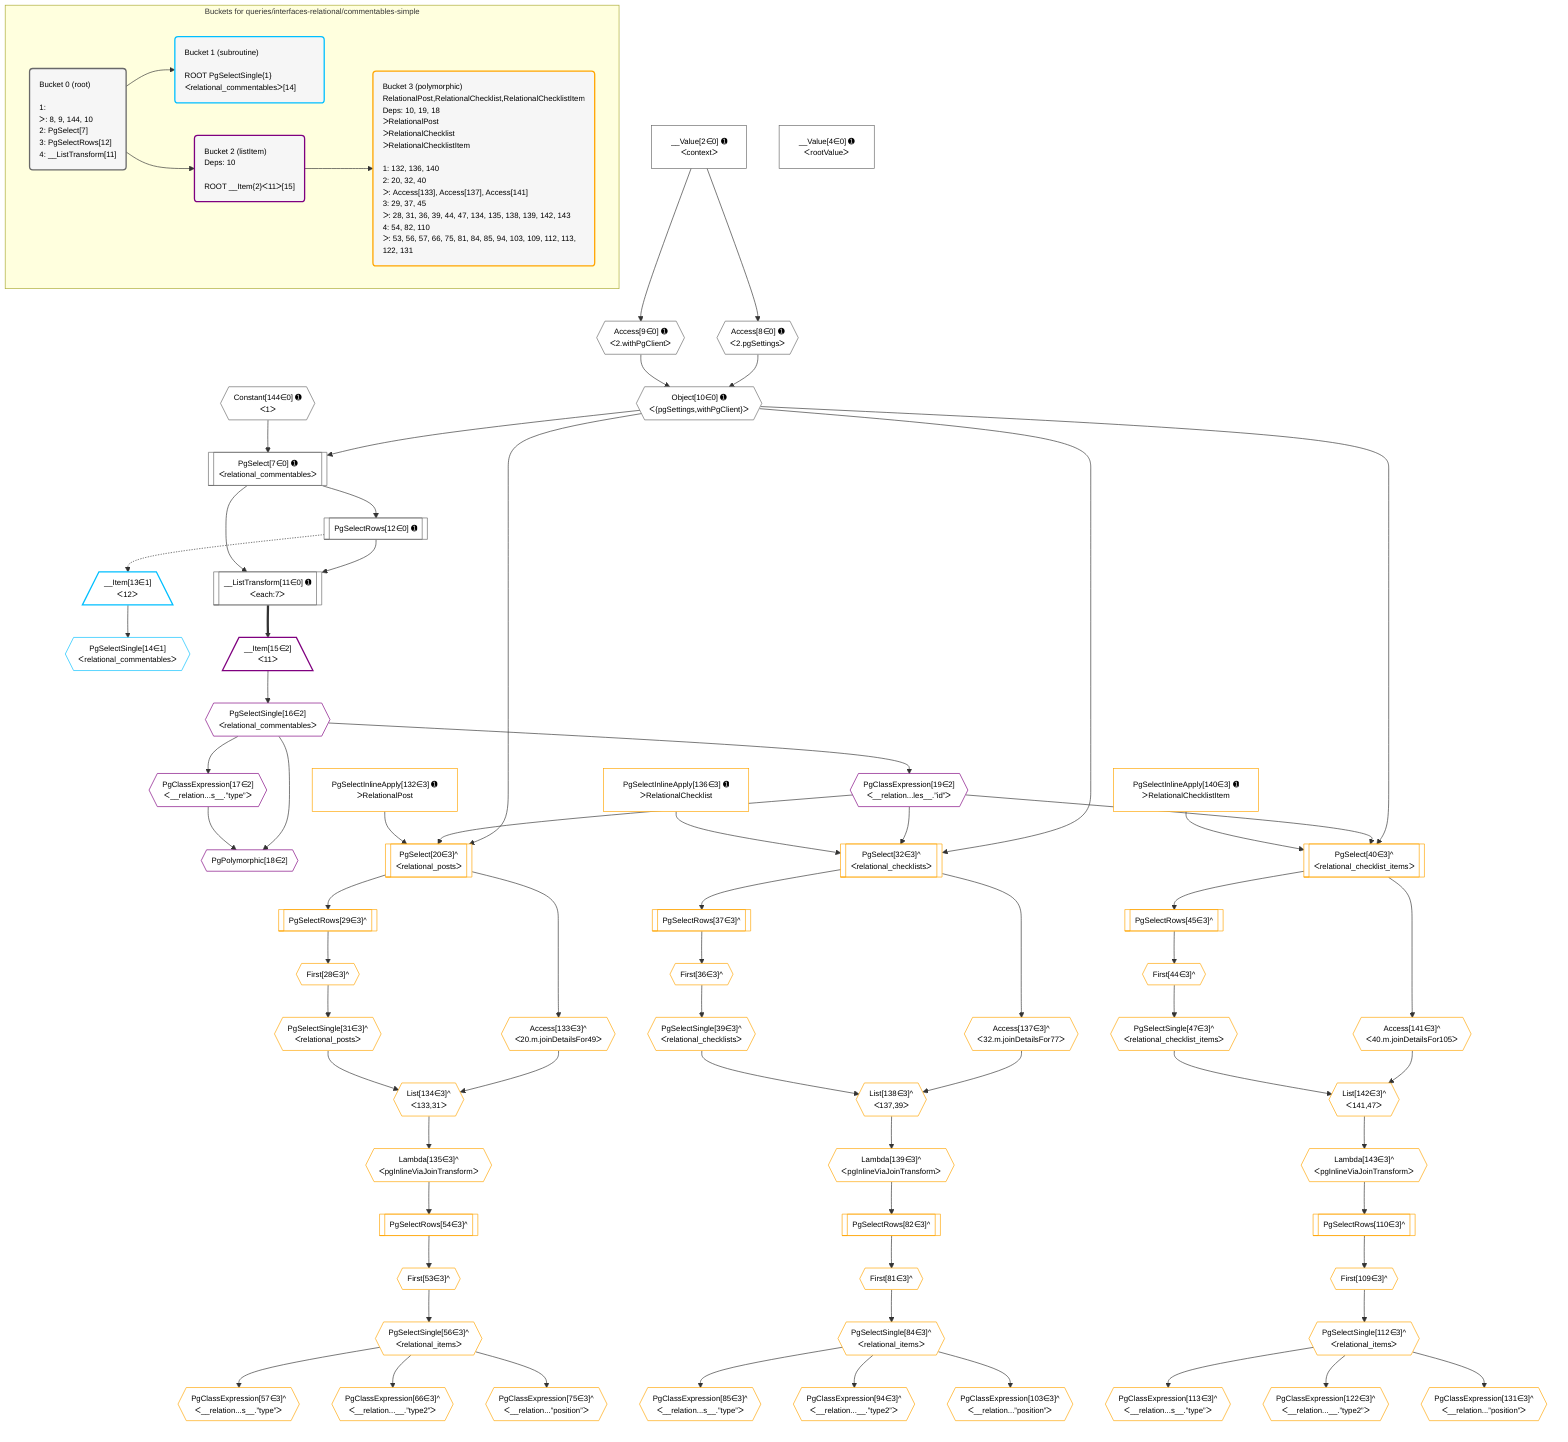 %%{init: {'themeVariables': { 'fontSize': '12px'}}}%%
graph TD
    classDef path fill:#eee,stroke:#000,color:#000
    classDef plan fill:#fff,stroke-width:1px,color:#000
    classDef itemplan fill:#fff,stroke-width:2px,color:#000
    classDef unbatchedplan fill:#dff,stroke-width:1px,color:#000
    classDef sideeffectplan fill:#fcc,stroke-width:2px,color:#000
    classDef bucket fill:#f6f6f6,color:#000,stroke-width:2px,text-align:left

    subgraph "Buckets for queries/interfaces-relational/commentables-simple"
    Bucket0("Bucket 0 (root)<br /><br />1: <br />ᐳ: 8, 9, 144, 10<br />2: PgSelect[7]<br />3: PgSelectRows[12]<br />4: __ListTransform[11]"):::bucket
    Bucket1("Bucket 1 (subroutine)<br /><br />ROOT PgSelectSingle{1}ᐸrelational_commentablesᐳ[14]"):::bucket
    Bucket2("Bucket 2 (listItem)<br />Deps: 10<br /><br />ROOT __Item{2}ᐸ11ᐳ[15]"):::bucket
    Bucket3("Bucket 3 (polymorphic)<br />RelationalPost,RelationalChecklist,RelationalChecklistItem<br />Deps: 10, 19, 18<br />ᐳRelationalPost<br />ᐳRelationalChecklist<br />ᐳRelationalChecklistItem<br /><br />1: 132, 136, 140<br />2: 20, 32, 40<br />ᐳ: Access[133], Access[137], Access[141]<br />3: 29, 37, 45<br />ᐳ: 28, 31, 36, 39, 44, 47, 134, 135, 138, 139, 142, 143<br />4: 54, 82, 110<br />ᐳ: 53, 56, 57, 66, 75, 81, 84, 85, 94, 103, 109, 112, 113, 122, 131"):::bucket
    end
    Bucket0 --> Bucket1 & Bucket2
    Bucket2 --> Bucket3

    %% plan dependencies
    PgSelect7[["PgSelect[7∈0] ➊<br />ᐸrelational_commentablesᐳ"]]:::plan
    Object10{{"Object[10∈0] ➊<br />ᐸ{pgSettings,withPgClient}ᐳ"}}:::plan
    Constant144{{"Constant[144∈0] ➊<br />ᐸ1ᐳ"}}:::plan
    Object10 & Constant144 --> PgSelect7
    Access8{{"Access[8∈0] ➊<br />ᐸ2.pgSettingsᐳ"}}:::plan
    Access9{{"Access[9∈0] ➊<br />ᐸ2.withPgClientᐳ"}}:::plan
    Access8 & Access9 --> Object10
    __ListTransform11[["__ListTransform[11∈0] ➊<br />ᐸeach:7ᐳ"]]:::plan
    PgSelectRows12[["PgSelectRows[12∈0] ➊"]]:::plan
    PgSelectRows12 & PgSelect7 --> __ListTransform11
    __Value2["__Value[2∈0] ➊<br />ᐸcontextᐳ"]:::plan
    __Value2 --> Access8
    __Value2 --> Access9
    PgSelect7 --> PgSelectRows12
    __Value4["__Value[4∈0] ➊<br />ᐸrootValueᐳ"]:::plan
    __Item13[/"__Item[13∈1]<br />ᐸ12ᐳ"\]:::itemplan
    PgSelectRows12 -.-> __Item13
    PgSelectSingle14{{"PgSelectSingle[14∈1]<br />ᐸrelational_commentablesᐳ"}}:::plan
    __Item13 --> PgSelectSingle14
    PgPolymorphic18{{"PgPolymorphic[18∈2]"}}:::plan
    PgSelectSingle16{{"PgSelectSingle[16∈2]<br />ᐸrelational_commentablesᐳ"}}:::plan
    PgClassExpression17{{"PgClassExpression[17∈2]<br />ᐸ__relation...s__.”type”ᐳ"}}:::plan
    PgSelectSingle16 & PgClassExpression17 --> PgPolymorphic18
    __Item15[/"__Item[15∈2]<br />ᐸ11ᐳ"\]:::itemplan
    __ListTransform11 ==> __Item15
    __Item15 --> PgSelectSingle16
    PgSelectSingle16 --> PgClassExpression17
    PgClassExpression19{{"PgClassExpression[19∈2]<br />ᐸ__relation...les__.”id”ᐳ"}}:::plan
    PgSelectSingle16 --> PgClassExpression19
    PgSelect20[["PgSelect[20∈3]^<br />ᐸrelational_postsᐳ"]]:::plan
    PgSelectInlineApply132["PgSelectInlineApply[132∈3] ➊<br />ᐳRelationalPost"]:::plan
    Object10 & PgClassExpression19 & PgSelectInlineApply132 --> PgSelect20
    PgSelect32[["PgSelect[32∈3]^<br />ᐸrelational_checklistsᐳ"]]:::plan
    PgSelectInlineApply136["PgSelectInlineApply[136∈3] ➊<br />ᐳRelationalChecklist"]:::plan
    Object10 & PgClassExpression19 & PgSelectInlineApply136 --> PgSelect32
    PgSelect40[["PgSelect[40∈3]^<br />ᐸrelational_checklist_itemsᐳ"]]:::plan
    PgSelectInlineApply140["PgSelectInlineApply[140∈3] ➊<br />ᐳRelationalChecklistItem"]:::plan
    Object10 & PgClassExpression19 & PgSelectInlineApply140 --> PgSelect40
    List134{{"List[134∈3]^<br />ᐸ133,31ᐳ"}}:::plan
    Access133{{"Access[133∈3]^<br />ᐸ20.m.joinDetailsFor49ᐳ"}}:::plan
    PgSelectSingle31{{"PgSelectSingle[31∈3]^<br />ᐸrelational_postsᐳ"}}:::plan
    Access133 & PgSelectSingle31 --> List134
    List138{{"List[138∈3]^<br />ᐸ137,39ᐳ"}}:::plan
    Access137{{"Access[137∈3]^<br />ᐸ32.m.joinDetailsFor77ᐳ"}}:::plan
    PgSelectSingle39{{"PgSelectSingle[39∈3]^<br />ᐸrelational_checklistsᐳ"}}:::plan
    Access137 & PgSelectSingle39 --> List138
    List142{{"List[142∈3]^<br />ᐸ141,47ᐳ"}}:::plan
    Access141{{"Access[141∈3]^<br />ᐸ40.m.joinDetailsFor105ᐳ"}}:::plan
    PgSelectSingle47{{"PgSelectSingle[47∈3]^<br />ᐸrelational_checklist_itemsᐳ"}}:::plan
    Access141 & PgSelectSingle47 --> List142
    First28{{"First[28∈3]^"}}:::plan
    PgSelectRows29[["PgSelectRows[29∈3]^"]]:::plan
    PgSelectRows29 --> First28
    PgSelect20 --> PgSelectRows29
    First28 --> PgSelectSingle31
    First36{{"First[36∈3]^"}}:::plan
    PgSelectRows37[["PgSelectRows[37∈3]^"]]:::plan
    PgSelectRows37 --> First36
    PgSelect32 --> PgSelectRows37
    First36 --> PgSelectSingle39
    First44{{"First[44∈3]^"}}:::plan
    PgSelectRows45[["PgSelectRows[45∈3]^"]]:::plan
    PgSelectRows45 --> First44
    PgSelect40 --> PgSelectRows45
    First44 --> PgSelectSingle47
    First53{{"First[53∈3]^"}}:::plan
    PgSelectRows54[["PgSelectRows[54∈3]^"]]:::plan
    PgSelectRows54 --> First53
    Lambda135{{"Lambda[135∈3]^<br />ᐸpgInlineViaJoinTransformᐳ"}}:::plan
    Lambda135 --> PgSelectRows54
    PgSelectSingle56{{"PgSelectSingle[56∈3]^<br />ᐸrelational_itemsᐳ"}}:::plan
    First53 --> PgSelectSingle56
    PgClassExpression57{{"PgClassExpression[57∈3]^<br />ᐸ__relation...s__.”type”ᐳ"}}:::plan
    PgSelectSingle56 --> PgClassExpression57
    PgClassExpression66{{"PgClassExpression[66∈3]^<br />ᐸ__relation...__.”type2”ᐳ"}}:::plan
    PgSelectSingle56 --> PgClassExpression66
    PgClassExpression75{{"PgClassExpression[75∈3]^<br />ᐸ__relation...”position”ᐳ"}}:::plan
    PgSelectSingle56 --> PgClassExpression75
    First81{{"First[81∈3]^"}}:::plan
    PgSelectRows82[["PgSelectRows[82∈3]^"]]:::plan
    PgSelectRows82 --> First81
    Lambda139{{"Lambda[139∈3]^<br />ᐸpgInlineViaJoinTransformᐳ"}}:::plan
    Lambda139 --> PgSelectRows82
    PgSelectSingle84{{"PgSelectSingle[84∈3]^<br />ᐸrelational_itemsᐳ"}}:::plan
    First81 --> PgSelectSingle84
    PgClassExpression85{{"PgClassExpression[85∈3]^<br />ᐸ__relation...s__.”type”ᐳ"}}:::plan
    PgSelectSingle84 --> PgClassExpression85
    PgClassExpression94{{"PgClassExpression[94∈3]^<br />ᐸ__relation...__.”type2”ᐳ"}}:::plan
    PgSelectSingle84 --> PgClassExpression94
    PgClassExpression103{{"PgClassExpression[103∈3]^<br />ᐸ__relation...”position”ᐳ"}}:::plan
    PgSelectSingle84 --> PgClassExpression103
    First109{{"First[109∈3]^"}}:::plan
    PgSelectRows110[["PgSelectRows[110∈3]^"]]:::plan
    PgSelectRows110 --> First109
    Lambda143{{"Lambda[143∈3]^<br />ᐸpgInlineViaJoinTransformᐳ"}}:::plan
    Lambda143 --> PgSelectRows110
    PgSelectSingle112{{"PgSelectSingle[112∈3]^<br />ᐸrelational_itemsᐳ"}}:::plan
    First109 --> PgSelectSingle112
    PgClassExpression113{{"PgClassExpression[113∈3]^<br />ᐸ__relation...s__.”type”ᐳ"}}:::plan
    PgSelectSingle112 --> PgClassExpression113
    PgClassExpression122{{"PgClassExpression[122∈3]^<br />ᐸ__relation...__.”type2”ᐳ"}}:::plan
    PgSelectSingle112 --> PgClassExpression122
    PgClassExpression131{{"PgClassExpression[131∈3]^<br />ᐸ__relation...”position”ᐳ"}}:::plan
    PgSelectSingle112 --> PgClassExpression131
    PgSelect20 --> Access133
    List134 --> Lambda135
    PgSelect32 --> Access137
    List138 --> Lambda139
    PgSelect40 --> Access141
    List142 --> Lambda143

    %% define steps
    classDef bucket0 stroke:#696969
    class Bucket0,__Value2,__Value4,PgSelect7,Access8,Access9,Object10,__ListTransform11,PgSelectRows12,Constant144 bucket0
    classDef bucket1 stroke:#00bfff
    class Bucket1,__Item13,PgSelectSingle14 bucket1
    classDef bucket2 stroke:#7f007f
    class Bucket2,__Item15,PgSelectSingle16,PgClassExpression17,PgPolymorphic18,PgClassExpression19 bucket2
    classDef bucket3 stroke:#ffa500
    class Bucket3,PgSelect20,First28,PgSelectRows29,PgSelectSingle31,PgSelect32,First36,PgSelectRows37,PgSelectSingle39,PgSelect40,First44,PgSelectRows45,PgSelectSingle47,First53,PgSelectRows54,PgSelectSingle56,PgClassExpression57,PgClassExpression66,PgClassExpression75,First81,PgSelectRows82,PgSelectSingle84,PgClassExpression85,PgClassExpression94,PgClassExpression103,First109,PgSelectRows110,PgSelectSingle112,PgClassExpression113,PgClassExpression122,PgClassExpression131,PgSelectInlineApply132,Access133,List134,Lambda135,PgSelectInlineApply136,Access137,List138,Lambda139,PgSelectInlineApply140,Access141,List142,Lambda143 bucket3